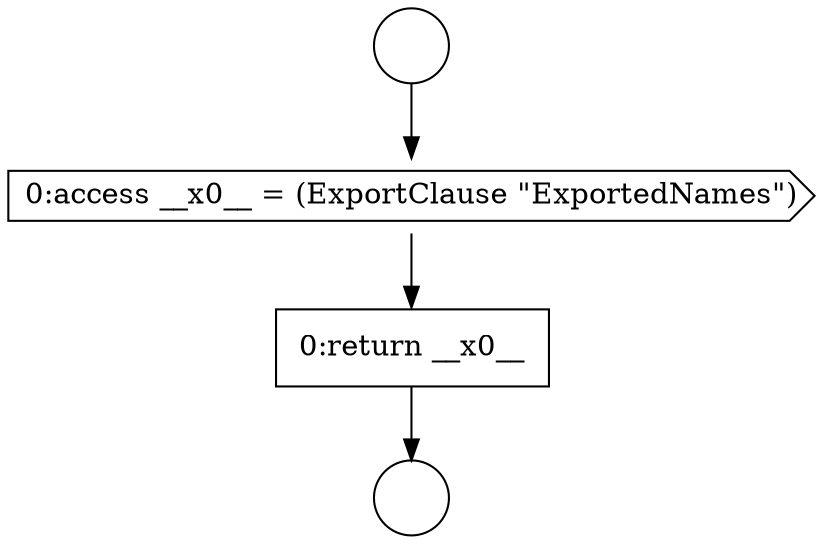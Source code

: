 digraph {
  node9755 [shape=circle label=" " color="black" fillcolor="white" style=filled]
  node9757 [shape=cds, label=<<font color="black">0:access __x0__ = (ExportClause &quot;ExportedNames&quot;)</font>> color="black" fillcolor="white" style=filled]
  node9758 [shape=none, margin=0, label=<<font color="black">
    <table border="0" cellborder="1" cellspacing="0" cellpadding="10">
      <tr><td align="left">0:return __x0__</td></tr>
    </table>
  </font>> color="black" fillcolor="white" style=filled]
  node9756 [shape=circle label=" " color="black" fillcolor="white" style=filled]
  node9755 -> node9757 [ color="black"]
  node9757 -> node9758 [ color="black"]
  node9758 -> node9756 [ color="black"]
}
